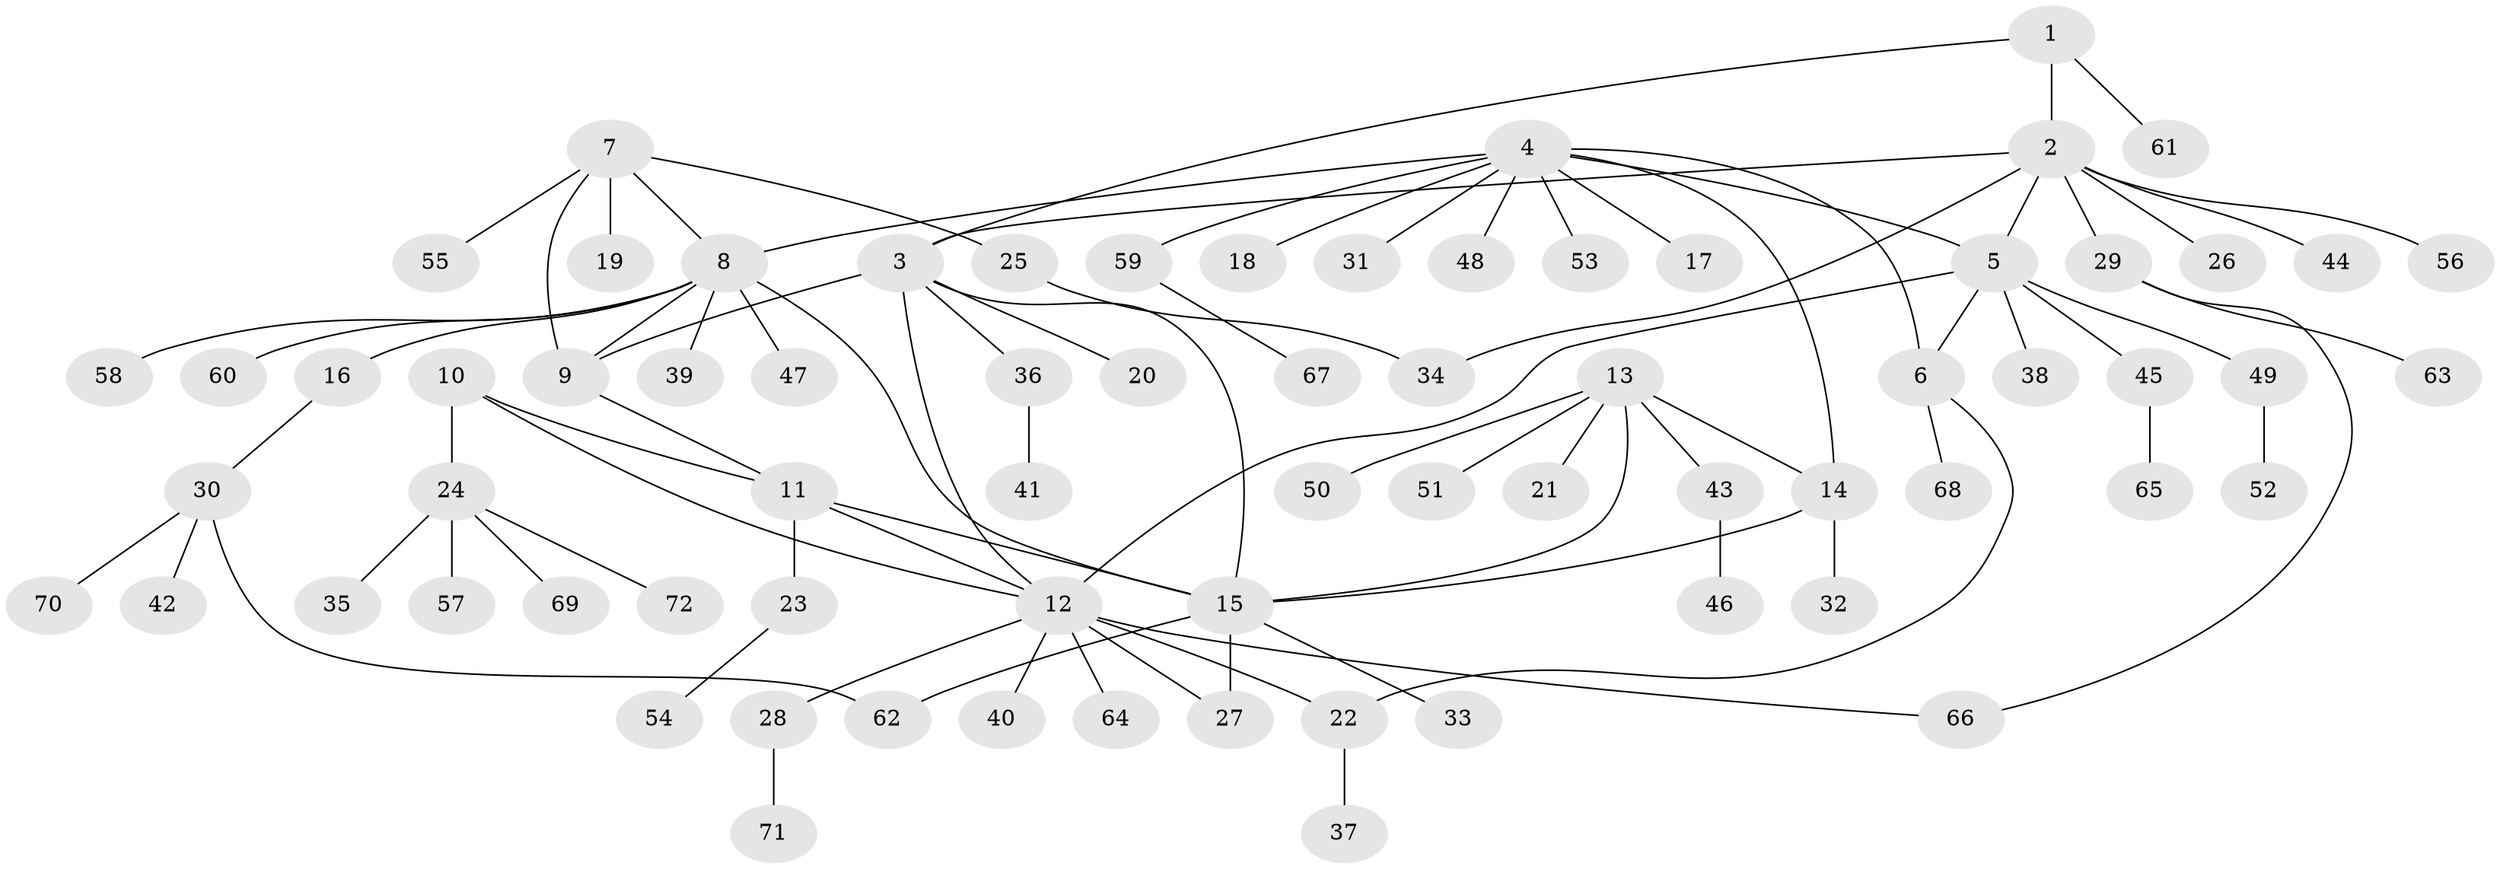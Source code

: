 // coarse degree distribution, {2: 0.0784313725490196, 7: 0.0392156862745098, 6: 0.0392156862745098, 11: 0.0196078431372549, 5: 0.0196078431372549, 4: 0.0392156862745098, 8: 0.0392156862745098, 3: 0.09803921568627451, 10: 0.0196078431372549, 1: 0.6078431372549019}
// Generated by graph-tools (version 1.1) at 2025/24/03/03/25 07:24:15]
// undirected, 72 vertices, 87 edges
graph export_dot {
graph [start="1"]
  node [color=gray90,style=filled];
  1;
  2;
  3;
  4;
  5;
  6;
  7;
  8;
  9;
  10;
  11;
  12;
  13;
  14;
  15;
  16;
  17;
  18;
  19;
  20;
  21;
  22;
  23;
  24;
  25;
  26;
  27;
  28;
  29;
  30;
  31;
  32;
  33;
  34;
  35;
  36;
  37;
  38;
  39;
  40;
  41;
  42;
  43;
  44;
  45;
  46;
  47;
  48;
  49;
  50;
  51;
  52;
  53;
  54;
  55;
  56;
  57;
  58;
  59;
  60;
  61;
  62;
  63;
  64;
  65;
  66;
  67;
  68;
  69;
  70;
  71;
  72;
  1 -- 2;
  1 -- 3;
  1 -- 61;
  2 -- 3;
  2 -- 5;
  2 -- 26;
  2 -- 29;
  2 -- 34;
  2 -- 44;
  2 -- 56;
  3 -- 9;
  3 -- 12;
  3 -- 15;
  3 -- 20;
  3 -- 36;
  4 -- 5;
  4 -- 6;
  4 -- 8;
  4 -- 14;
  4 -- 17;
  4 -- 18;
  4 -- 31;
  4 -- 48;
  4 -- 53;
  4 -- 59;
  5 -- 6;
  5 -- 12;
  5 -- 38;
  5 -- 45;
  5 -- 49;
  6 -- 22;
  6 -- 68;
  7 -- 8;
  7 -- 9;
  7 -- 19;
  7 -- 25;
  7 -- 55;
  8 -- 9;
  8 -- 15;
  8 -- 16;
  8 -- 39;
  8 -- 47;
  8 -- 58;
  8 -- 60;
  9 -- 11;
  10 -- 11;
  10 -- 12;
  10 -- 24;
  11 -- 12;
  11 -- 15;
  11 -- 23;
  12 -- 22;
  12 -- 27;
  12 -- 28;
  12 -- 40;
  12 -- 64;
  12 -- 66;
  13 -- 14;
  13 -- 15;
  13 -- 21;
  13 -- 43;
  13 -- 50;
  13 -- 51;
  14 -- 15;
  14 -- 32;
  15 -- 27;
  15 -- 33;
  15 -- 62;
  16 -- 30;
  22 -- 37;
  23 -- 54;
  24 -- 35;
  24 -- 57;
  24 -- 69;
  24 -- 72;
  25 -- 34;
  28 -- 71;
  29 -- 63;
  29 -- 66;
  30 -- 42;
  30 -- 62;
  30 -- 70;
  36 -- 41;
  43 -- 46;
  45 -- 65;
  49 -- 52;
  59 -- 67;
}
